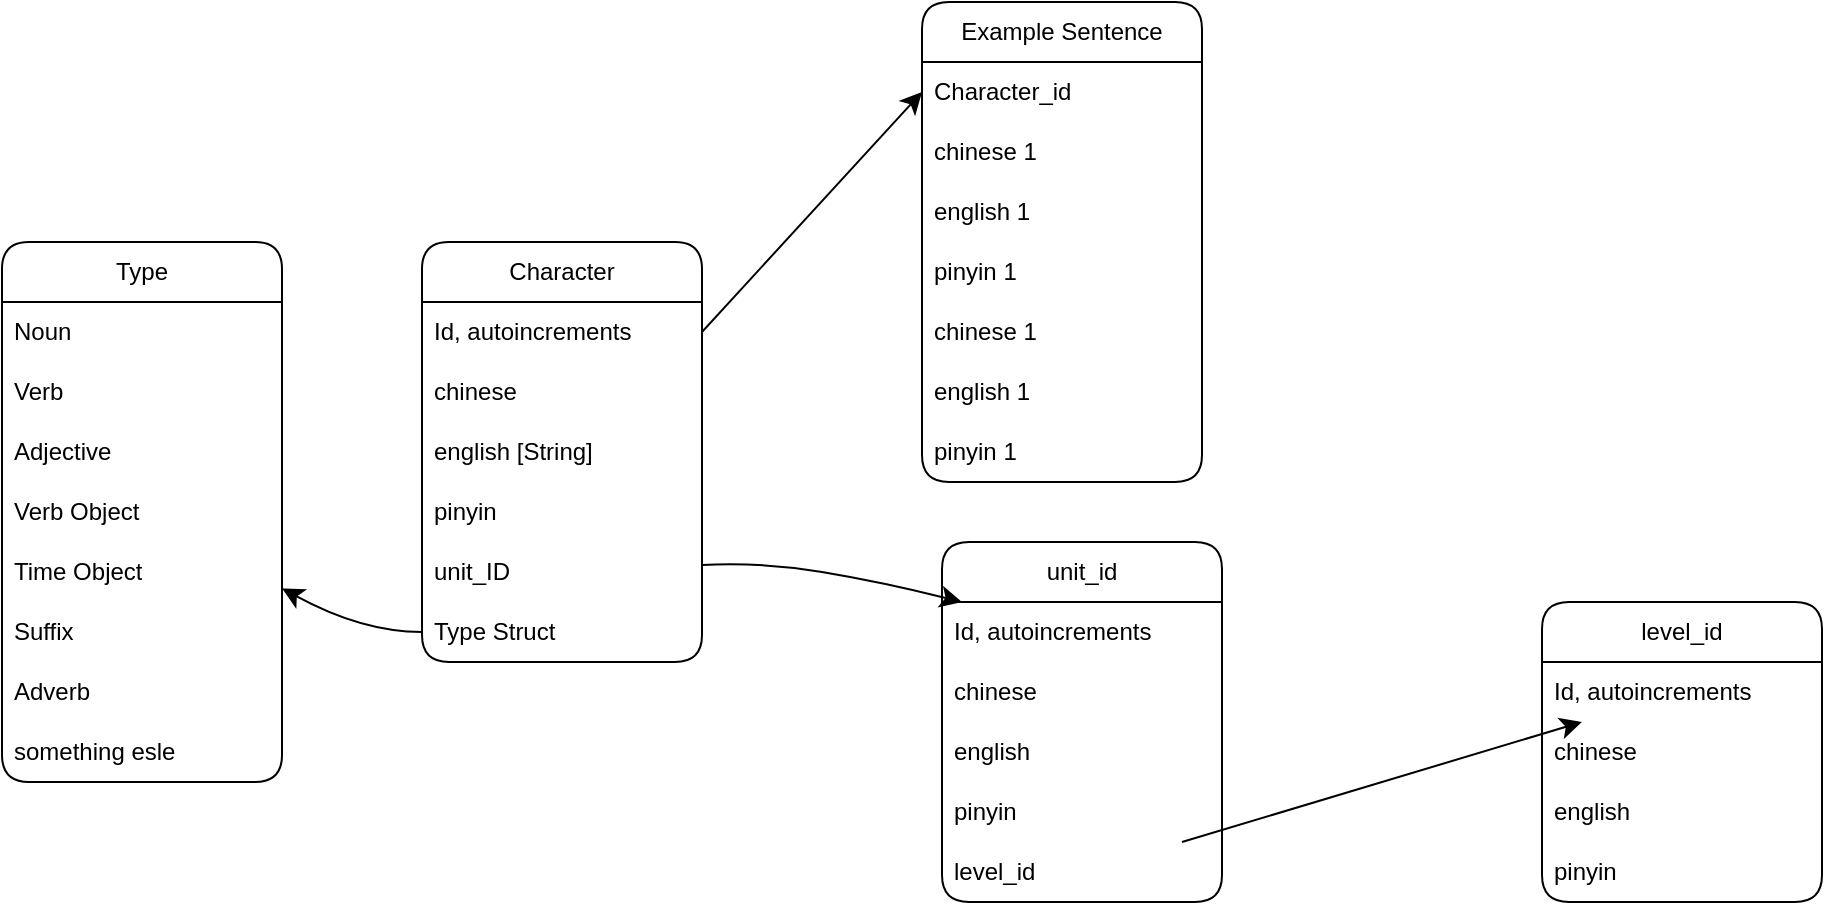 <mxfile version="26.0.7">
  <diagram name="Page-1" id="67Yxb75kHky1cBuWC9z9">
    <mxGraphModel dx="1573" dy="716" grid="1" gridSize="10" guides="1" tooltips="1" connect="1" arrows="1" fold="1" page="0" pageScale="1" pageWidth="850" pageHeight="1100" math="0" shadow="0">
      <root>
        <mxCell id="0" />
        <mxCell id="1" parent="0" />
        <mxCell id="u-OxhtWdb1ybkmmAwnMu-1" value="Character" style="swimlane;fontStyle=0;childLayout=stackLayout;horizontal=1;startSize=30;horizontalStack=0;resizeParent=1;resizeParentMax=0;resizeLast=0;collapsible=1;marginBottom=0;whiteSpace=wrap;html=1;fillStyle=auto;rounded=1;shadow=0;glass=0;direction=east;" vertex="1" parent="1">
          <mxGeometry x="140" y="150" width="140" height="210" as="geometry">
            <mxRectangle x="150" y="150" width="90" height="30" as="alternateBounds" />
          </mxGeometry>
        </mxCell>
        <mxCell id="u-OxhtWdb1ybkmmAwnMu-2" value="Id, autoincrements" style="text;strokeColor=none;fillColor=none;align=left;verticalAlign=middle;spacingLeft=4;spacingRight=4;overflow=hidden;points=[[0,0.5],[1,0.5]];portConstraint=eastwest;rotatable=0;whiteSpace=wrap;html=1;" vertex="1" parent="u-OxhtWdb1ybkmmAwnMu-1">
          <mxGeometry y="30" width="140" height="30" as="geometry" />
        </mxCell>
        <mxCell id="u-OxhtWdb1ybkmmAwnMu-3" value="chinese" style="text;strokeColor=none;fillColor=none;align=left;verticalAlign=middle;spacingLeft=4;spacingRight=4;overflow=hidden;points=[[0,0.5],[1,0.5]];portConstraint=eastwest;rotatable=0;whiteSpace=wrap;html=1;" vertex="1" parent="u-OxhtWdb1ybkmmAwnMu-1">
          <mxGeometry y="60" width="140" height="30" as="geometry" />
        </mxCell>
        <mxCell id="u-OxhtWdb1ybkmmAwnMu-4" value="english [String]" style="text;strokeColor=none;fillColor=none;align=left;verticalAlign=middle;spacingLeft=4;spacingRight=4;overflow=hidden;points=[[0,0.5],[1,0.5]];portConstraint=eastwest;rotatable=0;whiteSpace=wrap;html=1;" vertex="1" parent="u-OxhtWdb1ybkmmAwnMu-1">
          <mxGeometry y="90" width="140" height="30" as="geometry" />
        </mxCell>
        <mxCell id="u-OxhtWdb1ybkmmAwnMu-10" value="pinyin" style="text;strokeColor=none;fillColor=none;align=left;verticalAlign=middle;spacingLeft=4;spacingRight=4;overflow=hidden;points=[[0,0.5],[1,0.5]];portConstraint=eastwest;rotatable=0;whiteSpace=wrap;html=1;" vertex="1" parent="u-OxhtWdb1ybkmmAwnMu-1">
          <mxGeometry y="120" width="140" height="30" as="geometry" />
        </mxCell>
        <mxCell id="u-OxhtWdb1ybkmmAwnMu-11" value="unit_ID" style="text;strokeColor=none;fillColor=none;align=left;verticalAlign=middle;spacingLeft=4;spacingRight=4;overflow=hidden;points=[[0,0.5],[1,0.5]];portConstraint=eastwest;rotatable=0;whiteSpace=wrap;html=1;" vertex="1" parent="u-OxhtWdb1ybkmmAwnMu-1">
          <mxGeometry y="150" width="140" height="30" as="geometry" />
        </mxCell>
        <mxCell id="u-OxhtWdb1ybkmmAwnMu-12" value="Type Struct" style="text;strokeColor=none;fillColor=none;align=left;verticalAlign=middle;spacingLeft=4;spacingRight=4;overflow=hidden;points=[[0,0.5],[1,0.5]];portConstraint=eastwest;rotatable=0;whiteSpace=wrap;html=1;" vertex="1" parent="u-OxhtWdb1ybkmmAwnMu-1">
          <mxGeometry y="180" width="140" height="30" as="geometry" />
        </mxCell>
        <mxCell id="u-OxhtWdb1ybkmmAwnMu-35" value="Type" style="swimlane;fontStyle=0;childLayout=stackLayout;horizontal=1;startSize=30;horizontalStack=0;resizeParent=1;resizeParentMax=0;resizeLast=0;collapsible=1;marginBottom=0;whiteSpace=wrap;html=1;fillStyle=auto;rounded=1;shadow=0;glass=0;direction=east;" vertex="1" parent="1">
          <mxGeometry x="-70" y="150" width="140" height="270" as="geometry">
            <mxRectangle x="150" y="150" width="90" height="30" as="alternateBounds" />
          </mxGeometry>
        </mxCell>
        <mxCell id="u-OxhtWdb1ybkmmAwnMu-36" value="Noun" style="text;strokeColor=none;fillColor=none;align=left;verticalAlign=middle;spacingLeft=4;spacingRight=4;overflow=hidden;points=[[0,0.5],[1,0.5]];portConstraint=eastwest;rotatable=0;whiteSpace=wrap;html=1;" vertex="1" parent="u-OxhtWdb1ybkmmAwnMu-35">
          <mxGeometry y="30" width="140" height="30" as="geometry" />
        </mxCell>
        <mxCell id="u-OxhtWdb1ybkmmAwnMu-37" value="Verb" style="text;strokeColor=none;fillColor=none;align=left;verticalAlign=middle;spacingLeft=4;spacingRight=4;overflow=hidden;points=[[0,0.5],[1,0.5]];portConstraint=eastwest;rotatable=0;whiteSpace=wrap;html=1;" vertex="1" parent="u-OxhtWdb1ybkmmAwnMu-35">
          <mxGeometry y="60" width="140" height="30" as="geometry" />
        </mxCell>
        <mxCell id="u-OxhtWdb1ybkmmAwnMu-38" value="Adjective" style="text;strokeColor=none;fillColor=none;align=left;verticalAlign=middle;spacingLeft=4;spacingRight=4;overflow=hidden;points=[[0,0.5],[1,0.5]];portConstraint=eastwest;rotatable=0;whiteSpace=wrap;html=1;" vertex="1" parent="u-OxhtWdb1ybkmmAwnMu-35">
          <mxGeometry y="90" width="140" height="30" as="geometry" />
        </mxCell>
        <mxCell id="u-OxhtWdb1ybkmmAwnMu-39" value="Verb Object" style="text;strokeColor=none;fillColor=none;align=left;verticalAlign=middle;spacingLeft=4;spacingRight=4;overflow=hidden;points=[[0,0.5],[1,0.5]];portConstraint=eastwest;rotatable=0;whiteSpace=wrap;html=1;" vertex="1" parent="u-OxhtWdb1ybkmmAwnMu-35">
          <mxGeometry y="120" width="140" height="30" as="geometry" />
        </mxCell>
        <mxCell id="u-OxhtWdb1ybkmmAwnMu-40" value="Time Object" style="text;strokeColor=none;fillColor=none;align=left;verticalAlign=middle;spacingLeft=4;spacingRight=4;overflow=hidden;points=[[0,0.5],[1,0.5]];portConstraint=eastwest;rotatable=0;whiteSpace=wrap;html=1;" vertex="1" parent="u-OxhtWdb1ybkmmAwnMu-35">
          <mxGeometry y="150" width="140" height="30" as="geometry" />
        </mxCell>
        <mxCell id="u-OxhtWdb1ybkmmAwnMu-41" value="Suffix" style="text;strokeColor=none;fillColor=none;align=left;verticalAlign=middle;spacingLeft=4;spacingRight=4;overflow=hidden;points=[[0,0.5],[1,0.5]];portConstraint=eastwest;rotatable=0;whiteSpace=wrap;html=1;" vertex="1" parent="u-OxhtWdb1ybkmmAwnMu-35">
          <mxGeometry y="180" width="140" height="30" as="geometry" />
        </mxCell>
        <mxCell id="u-OxhtWdb1ybkmmAwnMu-42" value="Adverb" style="text;strokeColor=none;fillColor=none;align=left;verticalAlign=middle;spacingLeft=4;spacingRight=4;overflow=hidden;points=[[0,0.5],[1,0.5]];portConstraint=eastwest;rotatable=0;whiteSpace=wrap;html=1;" vertex="1" parent="u-OxhtWdb1ybkmmAwnMu-35">
          <mxGeometry y="210" width="140" height="30" as="geometry" />
        </mxCell>
        <mxCell id="u-OxhtWdb1ybkmmAwnMu-43" value="something esle" style="text;strokeColor=none;fillColor=none;align=left;verticalAlign=middle;spacingLeft=4;spacingRight=4;overflow=hidden;points=[[0,0.5],[1,0.5]];portConstraint=eastwest;rotatable=0;whiteSpace=wrap;html=1;" vertex="1" parent="u-OxhtWdb1ybkmmAwnMu-35">
          <mxGeometry y="240" width="140" height="30" as="geometry" />
        </mxCell>
        <mxCell id="u-OxhtWdb1ybkmmAwnMu-44" style="edgeStyle=none;curved=1;rounded=0;orthogonalLoop=1;jettySize=auto;html=1;fontSize=12;startSize=8;endSize=8;" edge="1" parent="1" source="u-OxhtWdb1ybkmmAwnMu-12" target="u-OxhtWdb1ybkmmAwnMu-35">
          <mxGeometry relative="1" as="geometry">
            <Array as="points">
              <mxPoint x="110" y="345" />
            </Array>
          </mxGeometry>
        </mxCell>
        <mxCell id="u-OxhtWdb1ybkmmAwnMu-45" value="unit_id" style="swimlane;fontStyle=0;childLayout=stackLayout;horizontal=1;startSize=30;horizontalStack=0;resizeParent=1;resizeParentMax=0;resizeLast=0;collapsible=1;marginBottom=0;whiteSpace=wrap;html=1;fillStyle=auto;rounded=1;shadow=0;glass=0;direction=east;" vertex="1" parent="1">
          <mxGeometry x="400" y="300" width="140" height="180" as="geometry">
            <mxRectangle x="150" y="150" width="90" height="30" as="alternateBounds" />
          </mxGeometry>
        </mxCell>
        <mxCell id="u-OxhtWdb1ybkmmAwnMu-46" value="Id, autoincrements" style="text;strokeColor=none;fillColor=none;align=left;verticalAlign=middle;spacingLeft=4;spacingRight=4;overflow=hidden;points=[[0,0.5],[1,0.5]];portConstraint=eastwest;rotatable=0;whiteSpace=wrap;html=1;" vertex="1" parent="u-OxhtWdb1ybkmmAwnMu-45">
          <mxGeometry y="30" width="140" height="30" as="geometry" />
        </mxCell>
        <mxCell id="u-OxhtWdb1ybkmmAwnMu-47" value="chinese" style="text;strokeColor=none;fillColor=none;align=left;verticalAlign=middle;spacingLeft=4;spacingRight=4;overflow=hidden;points=[[0,0.5],[1,0.5]];portConstraint=eastwest;rotatable=0;whiteSpace=wrap;html=1;" vertex="1" parent="u-OxhtWdb1ybkmmAwnMu-45">
          <mxGeometry y="60" width="140" height="30" as="geometry" />
        </mxCell>
        <mxCell id="u-OxhtWdb1ybkmmAwnMu-48" value="english" style="text;strokeColor=none;fillColor=none;align=left;verticalAlign=middle;spacingLeft=4;spacingRight=4;overflow=hidden;points=[[0,0.5],[1,0.5]];portConstraint=eastwest;rotatable=0;whiteSpace=wrap;html=1;" vertex="1" parent="u-OxhtWdb1ybkmmAwnMu-45">
          <mxGeometry y="90" width="140" height="30" as="geometry" />
        </mxCell>
        <mxCell id="u-OxhtWdb1ybkmmAwnMu-49" value="pinyin" style="text;strokeColor=none;fillColor=none;align=left;verticalAlign=middle;spacingLeft=4;spacingRight=4;overflow=hidden;points=[[0,0.5],[1,0.5]];portConstraint=eastwest;rotatable=0;whiteSpace=wrap;html=1;" vertex="1" parent="u-OxhtWdb1ybkmmAwnMu-45">
          <mxGeometry y="120" width="140" height="30" as="geometry" />
        </mxCell>
        <mxCell id="u-OxhtWdb1ybkmmAwnMu-50" value="level_id" style="text;strokeColor=none;fillColor=none;align=left;verticalAlign=middle;spacingLeft=4;spacingRight=4;overflow=hidden;points=[[0,0.5],[1,0.5]];portConstraint=eastwest;rotatable=0;whiteSpace=wrap;html=1;" vertex="1" parent="u-OxhtWdb1ybkmmAwnMu-45">
          <mxGeometry y="150" width="140" height="30" as="geometry" />
        </mxCell>
        <mxCell id="u-OxhtWdb1ybkmmAwnMu-52" style="edgeStyle=none;curved=1;rounded=0;orthogonalLoop=1;jettySize=auto;html=1;fontSize=12;startSize=8;endSize=8;" edge="1" parent="1" source="u-OxhtWdb1ybkmmAwnMu-11" target="u-OxhtWdb1ybkmmAwnMu-46">
          <mxGeometry relative="1" as="geometry">
            <Array as="points">
              <mxPoint x="310" y="310" />
              <mxPoint x="370" y="320" />
            </Array>
          </mxGeometry>
        </mxCell>
        <mxCell id="u-OxhtWdb1ybkmmAwnMu-53" value="level_id" style="swimlane;fontStyle=0;childLayout=stackLayout;horizontal=1;startSize=30;horizontalStack=0;resizeParent=1;resizeParentMax=0;resizeLast=0;collapsible=1;marginBottom=0;whiteSpace=wrap;html=1;fillStyle=auto;rounded=1;shadow=0;glass=0;direction=east;" vertex="1" parent="1">
          <mxGeometry x="700" y="330" width="140" height="150" as="geometry">
            <mxRectangle x="150" y="150" width="90" height="30" as="alternateBounds" />
          </mxGeometry>
        </mxCell>
        <mxCell id="u-OxhtWdb1ybkmmAwnMu-54" value="Id, autoincrements" style="text;strokeColor=none;fillColor=none;align=left;verticalAlign=middle;spacingLeft=4;spacingRight=4;overflow=hidden;points=[[0,0.5],[1,0.5]];portConstraint=eastwest;rotatable=0;whiteSpace=wrap;html=1;" vertex="1" parent="u-OxhtWdb1ybkmmAwnMu-53">
          <mxGeometry y="30" width="140" height="30" as="geometry" />
        </mxCell>
        <mxCell id="u-OxhtWdb1ybkmmAwnMu-55" value="chinese" style="text;strokeColor=none;fillColor=none;align=left;verticalAlign=middle;spacingLeft=4;spacingRight=4;overflow=hidden;points=[[0,0.5],[1,0.5]];portConstraint=eastwest;rotatable=0;whiteSpace=wrap;html=1;" vertex="1" parent="u-OxhtWdb1ybkmmAwnMu-53">
          <mxGeometry y="60" width="140" height="30" as="geometry" />
        </mxCell>
        <mxCell id="u-OxhtWdb1ybkmmAwnMu-56" value="english" style="text;strokeColor=none;fillColor=none;align=left;verticalAlign=middle;spacingLeft=4;spacingRight=4;overflow=hidden;points=[[0,0.5],[1,0.5]];portConstraint=eastwest;rotatable=0;whiteSpace=wrap;html=1;" vertex="1" parent="u-OxhtWdb1ybkmmAwnMu-53">
          <mxGeometry y="90" width="140" height="30" as="geometry" />
        </mxCell>
        <mxCell id="u-OxhtWdb1ybkmmAwnMu-57" value="pinyin" style="text;strokeColor=none;fillColor=none;align=left;verticalAlign=middle;spacingLeft=4;spacingRight=4;overflow=hidden;points=[[0,0.5],[1,0.5]];portConstraint=eastwest;rotatable=0;whiteSpace=wrap;html=1;" vertex="1" parent="u-OxhtWdb1ybkmmAwnMu-53">
          <mxGeometry y="120" width="140" height="30" as="geometry" />
        </mxCell>
        <mxCell id="u-OxhtWdb1ybkmmAwnMu-60" value="Example Sentence" style="swimlane;fontStyle=0;childLayout=stackLayout;horizontal=1;startSize=30;horizontalStack=0;resizeParent=1;resizeParentMax=0;resizeLast=0;collapsible=1;marginBottom=0;whiteSpace=wrap;html=1;fillStyle=auto;rounded=1;shadow=0;glass=0;direction=east;" vertex="1" parent="1">
          <mxGeometry x="390" y="30" width="140" height="240" as="geometry">
            <mxRectangle x="150" y="150" width="90" height="30" as="alternateBounds" />
          </mxGeometry>
        </mxCell>
        <mxCell id="u-OxhtWdb1ybkmmAwnMu-61" value="Character_id" style="text;strokeColor=none;fillColor=none;align=left;verticalAlign=middle;spacingLeft=4;spacingRight=4;overflow=hidden;points=[[0,0.5],[1,0.5]];portConstraint=eastwest;rotatable=0;whiteSpace=wrap;html=1;" vertex="1" parent="u-OxhtWdb1ybkmmAwnMu-60">
          <mxGeometry y="30" width="140" height="30" as="geometry" />
        </mxCell>
        <mxCell id="u-OxhtWdb1ybkmmAwnMu-62" value="chinese 1" style="text;strokeColor=none;fillColor=none;align=left;verticalAlign=middle;spacingLeft=4;spacingRight=4;overflow=hidden;points=[[0,0.5],[1,0.5]];portConstraint=eastwest;rotatable=0;whiteSpace=wrap;html=1;" vertex="1" parent="u-OxhtWdb1ybkmmAwnMu-60">
          <mxGeometry y="60" width="140" height="30" as="geometry" />
        </mxCell>
        <mxCell id="u-OxhtWdb1ybkmmAwnMu-63" value="english 1" style="text;strokeColor=none;fillColor=none;align=left;verticalAlign=middle;spacingLeft=4;spacingRight=4;overflow=hidden;points=[[0,0.5],[1,0.5]];portConstraint=eastwest;rotatable=0;whiteSpace=wrap;html=1;" vertex="1" parent="u-OxhtWdb1ybkmmAwnMu-60">
          <mxGeometry y="90" width="140" height="30" as="geometry" />
        </mxCell>
        <mxCell id="u-OxhtWdb1ybkmmAwnMu-64" value="pinyin 1" style="text;strokeColor=none;fillColor=none;align=left;verticalAlign=middle;spacingLeft=4;spacingRight=4;overflow=hidden;points=[[0,0.5],[1,0.5]];portConstraint=eastwest;rotatable=0;whiteSpace=wrap;html=1;" vertex="1" parent="u-OxhtWdb1ybkmmAwnMu-60">
          <mxGeometry y="120" width="140" height="30" as="geometry" />
        </mxCell>
        <mxCell id="u-OxhtWdb1ybkmmAwnMu-72" value="chinese 1" style="text;strokeColor=none;fillColor=none;align=left;verticalAlign=middle;spacingLeft=4;spacingRight=4;overflow=hidden;points=[[0,0.5],[1,0.5]];portConstraint=eastwest;rotatable=0;whiteSpace=wrap;html=1;" vertex="1" parent="u-OxhtWdb1ybkmmAwnMu-60">
          <mxGeometry y="150" width="140" height="30" as="geometry" />
        </mxCell>
        <mxCell id="u-OxhtWdb1ybkmmAwnMu-73" value="english 1" style="text;strokeColor=none;fillColor=none;align=left;verticalAlign=middle;spacingLeft=4;spacingRight=4;overflow=hidden;points=[[0,0.5],[1,0.5]];portConstraint=eastwest;rotatable=0;whiteSpace=wrap;html=1;" vertex="1" parent="u-OxhtWdb1ybkmmAwnMu-60">
          <mxGeometry y="180" width="140" height="30" as="geometry" />
        </mxCell>
        <mxCell id="u-OxhtWdb1ybkmmAwnMu-74" value="pinyin 1" style="text;strokeColor=none;fillColor=none;align=left;verticalAlign=middle;spacingLeft=4;spacingRight=4;overflow=hidden;points=[[0,0.5],[1,0.5]];portConstraint=eastwest;rotatable=0;whiteSpace=wrap;html=1;" vertex="1" parent="u-OxhtWdb1ybkmmAwnMu-60">
          <mxGeometry y="210" width="140" height="30" as="geometry" />
        </mxCell>
        <mxCell id="u-OxhtWdb1ybkmmAwnMu-67" style="edgeStyle=none;curved=1;rounded=0;orthogonalLoop=1;jettySize=auto;html=1;fontSize=12;startSize=8;endSize=8;entryX=0;entryY=0.5;entryDx=0;entryDy=0;exitX=1;exitY=0.5;exitDx=0;exitDy=0;" edge="1" parent="1" source="u-OxhtWdb1ybkmmAwnMu-2" target="u-OxhtWdb1ybkmmAwnMu-61">
          <mxGeometry relative="1" as="geometry" />
        </mxCell>
        <mxCell id="u-OxhtWdb1ybkmmAwnMu-68" style="edgeStyle=none;curved=1;rounded=0;orthogonalLoop=1;jettySize=auto;html=1;fontSize=12;startSize=8;endSize=8;" edge="1" parent="1" source="u-OxhtWdb1ybkmmAwnMu-50" target="u-OxhtWdb1ybkmmAwnMu-54">
          <mxGeometry relative="1" as="geometry" />
        </mxCell>
      </root>
    </mxGraphModel>
  </diagram>
</mxfile>
